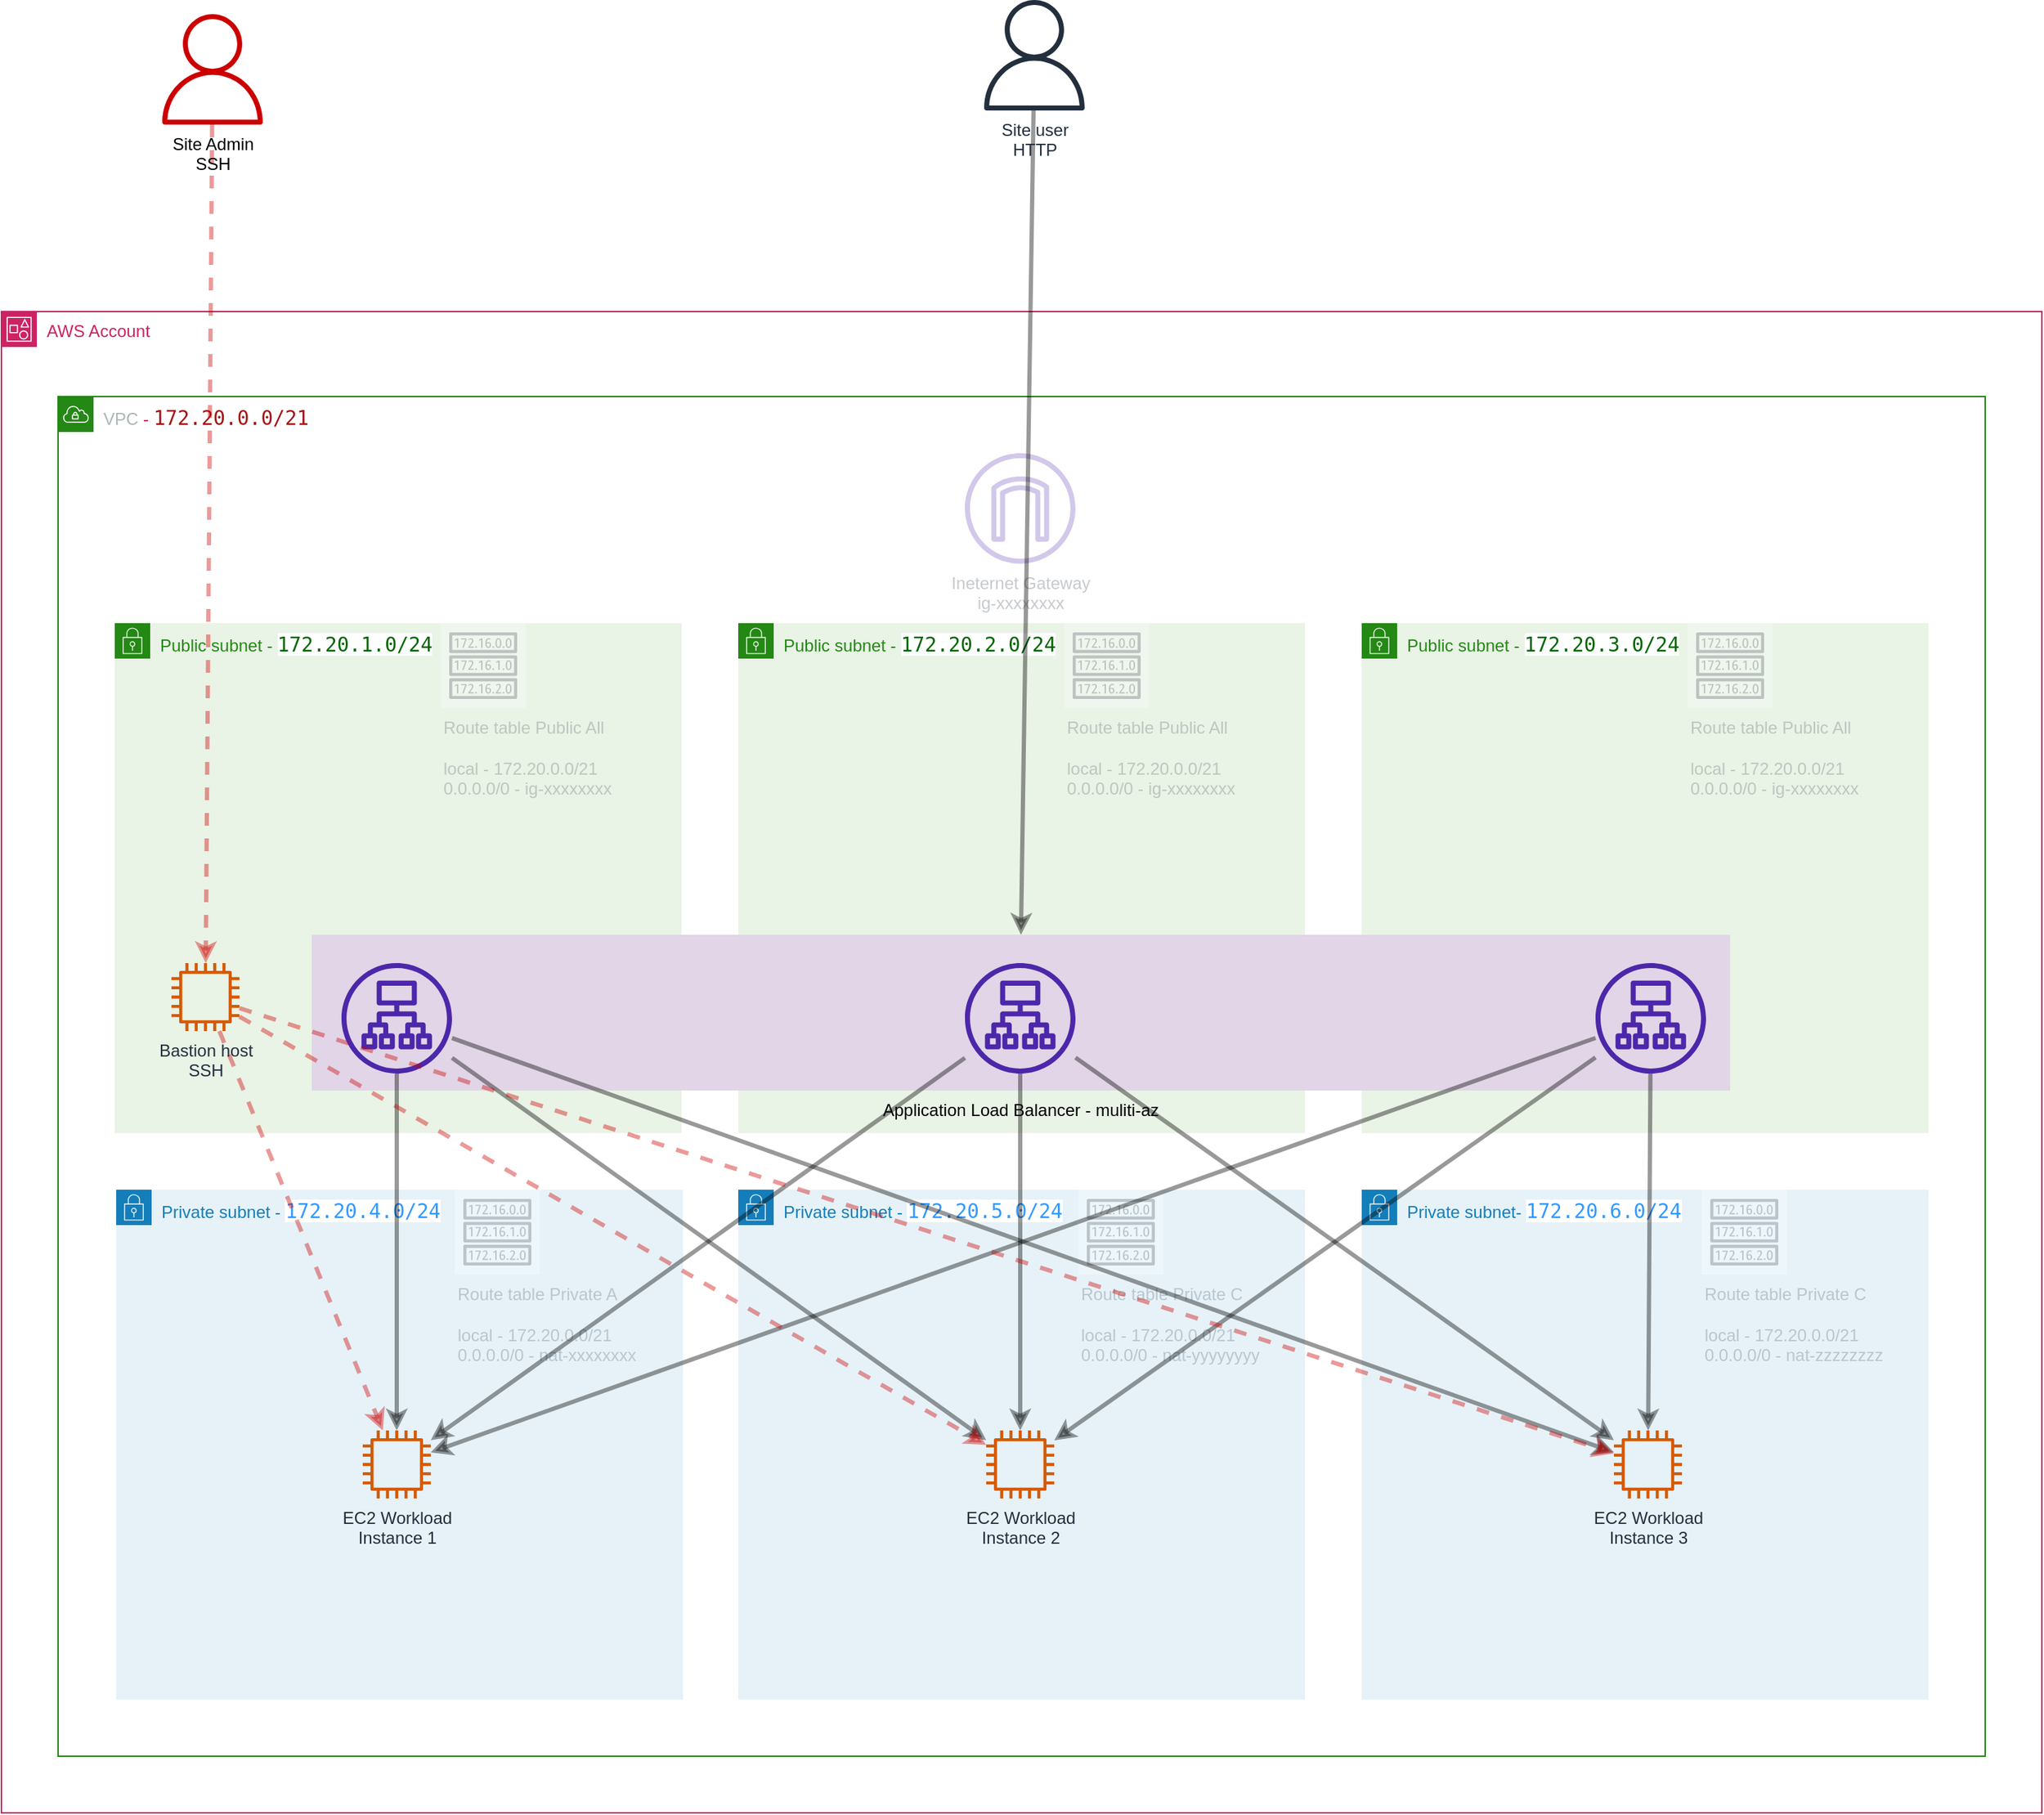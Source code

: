 <mxfile>
    <diagram id="nv1-fZtLTGLuRYKGbRFR" name="Page-1">
        <mxGraphModel dx="1683" dy="2942" grid="1" gridSize="10" guides="1" tooltips="1" connect="1" arrows="1" fold="1" page="1" pageScale="1" pageWidth="2336" pageHeight="1654" math="0" shadow="0">
            <root>
                <mxCell id="0"/>
                <mxCell id="1" value="AWS Account" style="locked=1;" parent="0"/>
                <mxCell id="4" value="AWS Account" style="points=[[0,0],[0.25,0],[0.5,0],[0.75,0],[1,0],[1,0.25],[1,0.5],[1,0.75],[1,1],[0.75,1],[0.5,1],[0.25,1],[0,1],[0,0.75],[0,0.5],[0,0.25]];outlineConnect=0;gradientColor=none;html=1;whiteSpace=wrap;fontSize=12;fontStyle=0;container=1;pointerEvents=0;collapsible=0;recursiveResize=0;shape=mxgraph.aws4.group;grIcon=mxgraph.aws4.group_account;strokeColor=#CD2264;fillColor=none;verticalAlign=top;align=left;spacingLeft=30;fontColor=#CD2264;dashed=0;" parent="1" vertex="1">
                    <mxGeometry x="120" y="-100" width="1440" height="1060" as="geometry"/>
                </mxCell>
                <mxCell id="58" value="VPC" style="locked=1;" parent="0"/>
                <mxCell id="60" value="VPC&lt;span style=&quot;color: rgb(205, 34, 100);&quot;&gt;&amp;nbsp;-&amp;nbsp;&lt;/span&gt;&lt;span style=&quot;border-color: var(--border-color); color: rgb(163, 21, 21); background-color: rgb(255, 255, 255); font-family: &amp;quot;Droid Sans Mono&amp;quot;, &amp;quot;monospace&amp;quot;, monospace; font-size: 14px;&quot;&gt;172.20.0.0/21&lt;/span&gt;" style="points=[[0,0],[0.25,0],[0.5,0],[0.75,0],[1,0],[1,0.25],[1,0.5],[1,0.75],[1,1],[0.75,1],[0.5,1],[0.25,1],[0,1],[0,0.75],[0,0.5],[0,0.25]];outlineConnect=0;gradientColor=none;html=1;whiteSpace=wrap;fontSize=12;fontStyle=0;container=1;pointerEvents=0;collapsible=0;recursiveResize=0;shape=mxgraph.aws4.group;grIcon=mxgraph.aws4.group_vpc;strokeColor=#248814;fillColor=none;verticalAlign=top;align=left;spacingLeft=30;fontColor=#AAB7B8;dashed=0;" vertex="1" parent="58">
                    <mxGeometry x="160" y="-40" width="1360" height="960" as="geometry"/>
                </mxCell>
                <mxCell id="61" value="Subnets" style="locked=1;" parent="0"/>
                <mxCell id="65" value="Public subnet -&amp;nbsp;&lt;span style=&quot;background-color: rgb(255, 255, 255); font-family: &amp;quot;Droid Sans Mono&amp;quot;, &amp;quot;monospace&amp;quot;, monospace; font-size: 14px;&quot;&gt;&lt;font color=&quot;#006600&quot;&gt;172.20.1.0/24&lt;/font&gt;&lt;/span&gt;" style="points=[[0,0],[0.25,0],[0.5,0],[0.75,0],[1,0],[1,0.25],[1,0.5],[1,0.75],[1,1],[0.75,1],[0.5,1],[0.25,1],[0,1],[0,0.75],[0,0.5],[0,0.25]];outlineConnect=0;gradientColor=none;html=1;whiteSpace=wrap;fontSize=12;fontStyle=0;container=1;pointerEvents=0;collapsible=0;recursiveResize=0;shape=mxgraph.aws4.group;grIcon=mxgraph.aws4.group_security_group;grStroke=0;strokeColor=#248814;fillColor=#E9F3E6;verticalAlign=top;align=left;spacingLeft=30;fontColor=#248814;dashed=0;" vertex="1" parent="61">
                    <mxGeometry x="200" y="120" width="400" height="360" as="geometry"/>
                </mxCell>
                <mxCell id="67" value="Public subnet -&amp;nbsp;&lt;span style=&quot;background-color: rgb(255, 255, 255); font-family: &amp;quot;Droid Sans Mono&amp;quot;, &amp;quot;monospace&amp;quot;, monospace; font-size: 14px;&quot;&gt;&lt;font color=&quot;#006600&quot;&gt;172.20.2.0/24&lt;/font&gt;&lt;/span&gt;" style="points=[[0,0],[0.25,0],[0.5,0],[0.75,0],[1,0],[1,0.25],[1,0.5],[1,0.75],[1,1],[0.75,1],[0.5,1],[0.25,1],[0,1],[0,0.75],[0,0.5],[0,0.25]];outlineConnect=0;gradientColor=none;html=1;whiteSpace=wrap;fontSize=12;fontStyle=0;container=1;pointerEvents=0;collapsible=0;recursiveResize=0;shape=mxgraph.aws4.group;grIcon=mxgraph.aws4.group_security_group;grStroke=0;strokeColor=#248814;fillColor=#E9F3E6;verticalAlign=top;align=left;spacingLeft=30;fontColor=#248814;dashed=0;" vertex="1" parent="61">
                    <mxGeometry x="640" y="120" width="400" height="360" as="geometry"/>
                </mxCell>
                <mxCell id="71" value="Public subnet -&amp;nbsp;&lt;span style=&quot;background-color: rgb(255, 255, 255); font-family: &amp;quot;Droid Sans Mono&amp;quot;, &amp;quot;monospace&amp;quot;, monospace; font-size: 14px;&quot;&gt;&lt;font color=&quot;#006600&quot;&gt;172.20.3.0/24&lt;/font&gt;&lt;/span&gt;" style="points=[[0,0],[0.25,0],[0.5,0],[0.75,0],[1,0],[1,0.25],[1,0.5],[1,0.75],[1,1],[0.75,1],[0.5,1],[0.25,1],[0,1],[0,0.75],[0,0.5],[0,0.25]];outlineConnect=0;gradientColor=none;html=1;whiteSpace=wrap;fontSize=12;fontStyle=0;container=1;pointerEvents=0;collapsible=0;recursiveResize=0;shape=mxgraph.aws4.group;grIcon=mxgraph.aws4.group_security_group;grStroke=0;strokeColor=#248814;fillColor=#E9F3E6;verticalAlign=top;align=left;spacingLeft=30;fontColor=#248814;dashed=0;" vertex="1" parent="61">
                    <mxGeometry x="1080" y="120" width="400" height="360" as="geometry"/>
                </mxCell>
                <mxCell id="72" value="Private subnet -&amp;nbsp;&lt;span style=&quot;background-color: rgb(255, 255, 255); font-family: &amp;quot;Droid Sans Mono&amp;quot;, &amp;quot;monospace&amp;quot;, monospace; font-size: 14px;&quot;&gt;&lt;font color=&quot;#3399ff&quot;&gt;172.20.4.0/24&lt;/font&gt;&lt;/span&gt;" style="points=[[0,0],[0.25,0],[0.5,0],[0.75,0],[1,0],[1,0.25],[1,0.5],[1,0.75],[1,1],[0.75,1],[0.5,1],[0.25,1],[0,1],[0,0.75],[0,0.5],[0,0.25]];outlineConnect=0;gradientColor=none;html=1;whiteSpace=wrap;fontSize=12;fontStyle=0;container=1;pointerEvents=0;collapsible=0;recursiveResize=0;shape=mxgraph.aws4.group;grIcon=mxgraph.aws4.group_security_group;grStroke=0;strokeColor=#147EBA;fillColor=#E6F2F8;verticalAlign=top;align=left;spacingLeft=30;fontColor=#147EBA;dashed=0;" vertex="1" parent="61">
                    <mxGeometry x="201" y="520" width="400" height="360" as="geometry"/>
                </mxCell>
                <mxCell id="73" value="Private subnet-&amp;nbsp;&lt;span style=&quot;background-color: rgb(255, 255, 255); font-family: &amp;quot;Droid Sans Mono&amp;quot;, &amp;quot;monospace&amp;quot;, monospace; font-size: 14px;&quot;&gt;&lt;font color=&quot;#3399ff&quot;&gt;172.20.6.0/24&lt;/font&gt;&lt;/span&gt;" style="points=[[0,0],[0.25,0],[0.5,0],[0.75,0],[1,0],[1,0.25],[1,0.5],[1,0.75],[1,1],[0.75,1],[0.5,1],[0.25,1],[0,1],[0,0.75],[0,0.5],[0,0.25]];outlineConnect=0;gradientColor=none;html=1;whiteSpace=wrap;fontSize=12;fontStyle=0;container=1;pointerEvents=0;collapsible=0;recursiveResize=0;shape=mxgraph.aws4.group;grIcon=mxgraph.aws4.group_security_group;grStroke=0;strokeColor=#147EBA;fillColor=#E6F2F8;verticalAlign=top;align=left;spacingLeft=30;fontColor=#147EBA;dashed=0;" vertex="1" parent="61">
                    <mxGeometry x="1080" y="520" width="400" height="360" as="geometry"/>
                </mxCell>
                <mxCell id="74" value="Private subnet -&amp;nbsp;&lt;span style=&quot;background-color: rgb(255, 255, 255); font-family: &amp;quot;Droid Sans Mono&amp;quot;, &amp;quot;monospace&amp;quot;, monospace; font-size: 14px;&quot;&gt;&lt;font color=&quot;#3399ff&quot;&gt;172.20.5.0/24&lt;/font&gt;&lt;/span&gt;" style="points=[[0,0],[0.25,0],[0.5,0],[0.75,0],[1,0],[1,0.25],[1,0.5],[1,0.75],[1,1],[0.75,1],[0.5,1],[0.25,1],[0,1],[0,0.75],[0,0.5],[0,0.25]];outlineConnect=0;gradientColor=none;html=1;whiteSpace=wrap;fontSize=12;fontStyle=0;container=1;pointerEvents=0;collapsible=0;recursiveResize=0;shape=mxgraph.aws4.group;grIcon=mxgraph.aws4.group_security_group;grStroke=0;strokeColor=#147EBA;fillColor=#E6F2F8;verticalAlign=top;align=left;spacingLeft=30;fontColor=#147EBA;dashed=0;" vertex="1" parent="61">
                    <mxGeometry x="640" y="520" width="400" height="360" as="geometry"/>
                </mxCell>
                <mxCell id="75" value="Internet Gateway" style="locked=1;" parent="0" visible="0"/>
                <mxCell id="77" value="Ineternet Gateway&lt;br&gt;ig-xxxxxxxx" style="sketch=0;outlineConnect=0;fontColor=#232F3E;gradientColor=none;fillColor=#4D27AA;strokeColor=none;dashed=0;verticalLabelPosition=bottom;verticalAlign=top;align=center;html=1;fontSize=12;fontStyle=0;aspect=fixed;pointerEvents=1;shape=mxgraph.aws4.internet_gateway;" vertex="1" parent="75">
                    <mxGeometry x="800" width="78" height="78" as="geometry"/>
                </mxCell>
                <mxCell id="130" value="Internet Gateway 25%" parent="0"/>
                <mxCell id="131" value="Ineternet Gateway&lt;br&gt;ig-xxxxxxxx" style="sketch=0;outlineConnect=0;fontColor=#232F3E;gradientColor=none;fillColor=#4D27AA;strokeColor=none;dashed=0;verticalLabelPosition=bottom;verticalAlign=top;align=center;html=1;fontSize=12;fontStyle=0;aspect=fixed;pointerEvents=1;shape=mxgraph.aws4.internet_gateway;opacity=25;textOpacity=25;" vertex="1" parent="130">
                    <mxGeometry x="800" width="78" height="78" as="geometry"/>
                </mxCell>
                <mxCell id="90" value="NAT gateway" style="locked=1;" parent="0" visible="0"/>
                <mxCell id="91" value="NAT Gateway&lt;br&gt;nat-xxxxxxxx" style="sketch=0;outlineConnect=0;fontColor=#232F3E;gradientColor=none;fillColor=#4D27AA;strokeColor=none;dashed=0;verticalLabelPosition=bottom;verticalAlign=top;align=center;html=1;fontSize=12;fontStyle=0;aspect=fixed;pointerEvents=1;shape=mxgraph.aws4.nat_gateway;" vertex="1" parent="90">
                    <mxGeometry x="240" y="240" width="78" height="78" as="geometry"/>
                </mxCell>
                <mxCell id="92" value="NAT Gateway&lt;br&gt;nat-yyyyyyyy" style="sketch=0;outlineConnect=0;fontColor=#232F3E;gradientColor=none;fillColor=#4D27AA;strokeColor=none;dashed=0;verticalLabelPosition=bottom;verticalAlign=top;align=center;html=1;fontSize=12;fontStyle=0;aspect=fixed;pointerEvents=1;shape=mxgraph.aws4.nat_gateway;" vertex="1" parent="90">
                    <mxGeometry x="680" y="240" width="78" height="78" as="geometry"/>
                </mxCell>
                <mxCell id="93" value="NAT gateway&lt;br&gt;nat-zzzzzzzz" style="sketch=0;outlineConnect=0;fontColor=#232F3E;gradientColor=none;fillColor=#4D27AA;strokeColor=none;dashed=0;verticalLabelPosition=bottom;verticalAlign=top;align=center;html=1;fontSize=12;fontStyle=0;aspect=fixed;pointerEvents=1;shape=mxgraph.aws4.nat_gateway;" vertex="1" parent="90">
                    <mxGeometry x="1110" y="240" width="78" height="78" as="geometry"/>
                </mxCell>
                <mxCell id="120" value="NAT Gateway 25%" style="locked=1;" parent="0" visible="0"/>
                <mxCell id="127" value="NAT Gateway&lt;br&gt;nat-xxxxxxxx" style="sketch=0;outlineConnect=0;fontColor=#232F3E;gradientColor=none;fillColor=#4D27AA;strokeColor=none;dashed=0;verticalLabelPosition=bottom;verticalAlign=top;align=center;html=1;fontSize=12;fontStyle=0;aspect=fixed;pointerEvents=1;shape=mxgraph.aws4.nat_gateway;textOpacity=25;opacity=25;" vertex="1" parent="120">
                    <mxGeometry x="240" y="240" width="78" height="78" as="geometry"/>
                </mxCell>
                <mxCell id="128" value="NAT Gateway&lt;br&gt;nat-yyyyyyyy" style="sketch=0;outlineConnect=0;fontColor=#232F3E;gradientColor=none;fillColor=#4D27AA;strokeColor=none;dashed=0;verticalLabelPosition=bottom;verticalAlign=top;align=center;html=1;fontSize=12;fontStyle=0;aspect=fixed;pointerEvents=1;shape=mxgraph.aws4.nat_gateway;textOpacity=25;opacity=25;" vertex="1" parent="120">
                    <mxGeometry x="680" y="240" width="78" height="78" as="geometry"/>
                </mxCell>
                <mxCell id="129" value="NAT gateway&lt;br&gt;nat-zzzzzzzz" style="sketch=0;outlineConnect=0;fontColor=#232F3E;gradientColor=none;fillColor=#4D27AA;strokeColor=none;dashed=0;verticalLabelPosition=bottom;verticalAlign=top;align=center;html=1;fontSize=12;fontStyle=0;aspect=fixed;pointerEvents=1;shape=mxgraph.aws4.nat_gateway;textOpacity=25;opacity=25;" vertex="1" parent="120">
                    <mxGeometry x="1110" y="240" width="78" height="78" as="geometry"/>
                </mxCell>
                <mxCell id="95" value="Route tables" style="locked=1;" parent="0" visible="0"/>
                <mxCell id="105" value="Route table Private C&lt;br&gt;&lt;br&gt;&lt;div style=&quot;&quot;&gt;&lt;span style=&quot;background-color: initial;&quot;&gt;local - 172.20.0.0/21&lt;/span&gt;&lt;/div&gt;&lt;div style=&quot;&quot;&gt;&lt;span style=&quot;background-color: initial;&quot;&gt;0.0.0.0/0 - nat-zzzzzzzz&lt;/span&gt;&lt;/div&gt;" style="sketch=0;outlineConnect=0;fontColor=#232F3E;gradientColor=none;strokeColor=#232F3E;fillColor=#ffffff;dashed=0;verticalLabelPosition=bottom;verticalAlign=top;align=left;html=1;fontSize=12;fontStyle=0;aspect=fixed;shape=mxgraph.aws4.resourceIcon;resIcon=mxgraph.aws4.route_table;" vertex="1" parent="95">
                    <mxGeometry x="1320" y="520" width="60" height="60" as="geometry"/>
                </mxCell>
                <mxCell id="106" value="Route table Private C&lt;br&gt;&lt;br&gt;&lt;div style=&quot;&quot;&gt;&lt;span style=&quot;background-color: initial;&quot;&gt;local - 172.20.0.0/21&lt;/span&gt;&lt;/div&gt;&lt;div style=&quot;&quot;&gt;&lt;span style=&quot;background-color: initial;&quot;&gt;0.0.0.0/0 - nat-yyyyyyyy&lt;/span&gt;&lt;/div&gt;" style="sketch=0;outlineConnect=0;fontColor=#232F3E;gradientColor=none;strokeColor=#232F3E;fillColor=#ffffff;dashed=0;verticalLabelPosition=bottom;verticalAlign=top;align=left;html=1;fontSize=12;fontStyle=0;aspect=fixed;shape=mxgraph.aws4.resourceIcon;resIcon=mxgraph.aws4.route_table;" vertex="1" parent="95">
                    <mxGeometry x="880" y="520" width="60" height="60" as="geometry"/>
                </mxCell>
                <mxCell id="107" value="Route table Private A&lt;br&gt;&lt;br&gt;&lt;div style=&quot;&quot;&gt;&lt;span style=&quot;background-color: initial;&quot;&gt;local - 172.20.0.0/21&lt;/span&gt;&lt;/div&gt;&lt;div style=&quot;&quot;&gt;&lt;span style=&quot;background-color: initial;&quot;&gt;0.0.0.0/0 - nat-xxxxxxxx&lt;/span&gt;&lt;/div&gt;" style="sketch=0;outlineConnect=0;fontColor=#232F3E;gradientColor=none;strokeColor=#232F3E;fillColor=#ffffff;dashed=0;verticalLabelPosition=bottom;verticalAlign=top;align=left;html=1;fontSize=12;fontStyle=0;aspect=fixed;shape=mxgraph.aws4.resourceIcon;resIcon=mxgraph.aws4.route_table;" vertex="1" parent="95">
                    <mxGeometry x="440" y="520" width="60" height="60" as="geometry"/>
                </mxCell>
                <mxCell id="108" value="Route table Public All&lt;br&gt;&lt;br&gt;&lt;div style=&quot;&quot;&gt;&lt;span style=&quot;background-color: initial;&quot;&gt;local - 172.20.0.0/21&lt;/span&gt;&lt;/div&gt;&lt;div style=&quot;&quot;&gt;&lt;span style=&quot;background-color: initial;&quot;&gt;0.0.0.0/0 - ig-xxxxxxxx&lt;/span&gt;&lt;/div&gt;" style="sketch=0;outlineConnect=0;fontColor=#232F3E;gradientColor=none;strokeColor=#232F3E;fillColor=#ffffff;dashed=0;verticalLabelPosition=bottom;verticalAlign=top;align=left;html=1;fontSize=12;fontStyle=0;aspect=fixed;shape=mxgraph.aws4.resourceIcon;resIcon=mxgraph.aws4.route_table;" vertex="1" parent="95">
                    <mxGeometry x="430" y="120" width="60" height="60" as="geometry"/>
                </mxCell>
                <mxCell id="109" value="Route table Public All&lt;br&gt;&lt;br&gt;&lt;div style=&quot;&quot;&gt;&lt;span style=&quot;background-color: initial;&quot;&gt;local - 172.20.0.0/21&lt;/span&gt;&lt;/div&gt;&lt;div style=&quot;&quot;&gt;&lt;span style=&quot;background-color: initial;&quot;&gt;0.0.0.0/0 - ig-xxxxxxxx&lt;/span&gt;&lt;/div&gt;" style="sketch=0;outlineConnect=0;fontColor=#232F3E;gradientColor=none;strokeColor=#232F3E;fillColor=#ffffff;dashed=0;verticalLabelPosition=bottom;verticalAlign=top;align=left;html=1;fontSize=12;fontStyle=0;aspect=fixed;shape=mxgraph.aws4.resourceIcon;resIcon=mxgraph.aws4.route_table;" vertex="1" parent="95">
                    <mxGeometry x="870" y="120" width="60" height="60" as="geometry"/>
                </mxCell>
                <mxCell id="110" value="Route table Public All&lt;br&gt;&lt;br&gt;&lt;div style=&quot;&quot;&gt;&lt;span style=&quot;background-color: initial;&quot;&gt;local - 172.20.0.0/21&lt;/span&gt;&lt;/div&gt;&lt;div style=&quot;&quot;&gt;&lt;span style=&quot;background-color: initial;&quot;&gt;0.0.0.0/0 - ig-xxxxxxxx&lt;/span&gt;&lt;/div&gt;" style="sketch=0;outlineConnect=0;fontColor=#232F3E;gradientColor=none;strokeColor=#232F3E;fillColor=#ffffff;dashed=0;verticalLabelPosition=bottom;verticalAlign=top;align=left;html=1;fontSize=12;fontStyle=0;aspect=fixed;shape=mxgraph.aws4.resourceIcon;resIcon=mxgraph.aws4.route_table;" vertex="1" parent="95">
                    <mxGeometry x="1310" y="120" width="60" height="60" as="geometry"/>
                </mxCell>
                <mxCell id="111" value="Route tables 25%" style="locked=1;" parent="0"/>
                <mxCell id="112" value="Route table Private C&lt;br&gt;&lt;br&gt;&lt;div style=&quot;&quot;&gt;&lt;span style=&quot;background-color: initial;&quot;&gt;local - 172.20.0.0/21&lt;/span&gt;&lt;/div&gt;&lt;div style=&quot;&quot;&gt;&lt;span style=&quot;background-color: initial;&quot;&gt;0.0.0.0/0 - nat-zzzzzzzz&lt;/span&gt;&lt;/div&gt;" style="sketch=0;outlineConnect=0;fontColor=#232F3E;gradientColor=none;strokeColor=#232F3E;fillColor=#ffffff;dashed=0;verticalLabelPosition=bottom;verticalAlign=top;align=left;html=1;fontSize=12;fontStyle=0;aspect=fixed;shape=mxgraph.aws4.resourceIcon;resIcon=mxgraph.aws4.route_table;textOpacity=22;opacity=25;" vertex="1" parent="111">
                    <mxGeometry x="1320" y="520" width="60" height="60" as="geometry"/>
                </mxCell>
                <mxCell id="113" value="Route table Private C&lt;br&gt;&lt;br&gt;&lt;div style=&quot;&quot;&gt;&lt;span style=&quot;background-color: initial;&quot;&gt;local - 172.20.0.0/21&lt;/span&gt;&lt;/div&gt;&lt;div style=&quot;&quot;&gt;&lt;span style=&quot;background-color: initial;&quot;&gt;0.0.0.0/0 - nat-yyyyyyyy&lt;/span&gt;&lt;/div&gt;" style="sketch=0;outlineConnect=0;fontColor=#232F3E;gradientColor=none;strokeColor=#232F3E;fillColor=#ffffff;dashed=0;verticalLabelPosition=bottom;verticalAlign=top;align=left;html=1;fontSize=12;fontStyle=0;aspect=fixed;shape=mxgraph.aws4.resourceIcon;resIcon=mxgraph.aws4.route_table;textOpacity=22;opacity=25;" vertex="1" parent="111">
                    <mxGeometry x="880" y="520" width="60" height="60" as="geometry"/>
                </mxCell>
                <mxCell id="114" value="Route table Private A&lt;br&gt;&lt;br&gt;&lt;div style=&quot;&quot;&gt;&lt;span style=&quot;background-color: initial;&quot;&gt;local - 172.20.0.0/21&lt;/span&gt;&lt;/div&gt;&lt;div style=&quot;&quot;&gt;&lt;span style=&quot;background-color: initial;&quot;&gt;0.0.0.0/0 - nat-xxxxxxxx&lt;/span&gt;&lt;/div&gt;" style="sketch=0;outlineConnect=0;fontColor=#232F3E;gradientColor=none;strokeColor=#232F3E;fillColor=#ffffff;dashed=0;verticalLabelPosition=bottom;verticalAlign=top;align=left;html=1;fontSize=12;fontStyle=0;aspect=fixed;shape=mxgraph.aws4.resourceIcon;resIcon=mxgraph.aws4.route_table;textOpacity=22;opacity=25;" vertex="1" parent="111">
                    <mxGeometry x="440" y="520" width="60" height="60" as="geometry"/>
                </mxCell>
                <mxCell id="115" value="Route table Public All&lt;br&gt;&lt;br&gt;&lt;div style=&quot;&quot;&gt;&lt;span style=&quot;background-color: initial;&quot;&gt;local - 172.20.0.0/21&lt;/span&gt;&lt;/div&gt;&lt;div style=&quot;&quot;&gt;&lt;span style=&quot;background-color: initial;&quot;&gt;0.0.0.0/0 - ig-xxxxxxxx&lt;/span&gt;&lt;/div&gt;" style="sketch=0;outlineConnect=0;fontColor=#232F3E;gradientColor=none;strokeColor=#232F3E;fillColor=#ffffff;dashed=0;verticalLabelPosition=bottom;verticalAlign=top;align=left;html=1;fontSize=12;fontStyle=0;aspect=fixed;shape=mxgraph.aws4.resourceIcon;resIcon=mxgraph.aws4.route_table;textOpacity=22;opacity=25;" vertex="1" parent="111">
                    <mxGeometry x="430" y="120" width="60" height="60" as="geometry"/>
                </mxCell>
                <mxCell id="116" value="Route table Public All&lt;br&gt;&lt;br&gt;&lt;div style=&quot;&quot;&gt;&lt;span style=&quot;background-color: initial;&quot;&gt;local - 172.20.0.0/21&lt;/span&gt;&lt;/div&gt;&lt;div style=&quot;&quot;&gt;&lt;span style=&quot;background-color: initial;&quot;&gt;0.0.0.0/0 - ig-xxxxxxxx&lt;/span&gt;&lt;/div&gt;" style="sketch=0;outlineConnect=0;fontColor=#232F3E;gradientColor=none;strokeColor=#232F3E;fillColor=#ffffff;dashed=0;verticalLabelPosition=bottom;verticalAlign=top;align=left;html=1;fontSize=12;fontStyle=0;aspect=fixed;shape=mxgraph.aws4.resourceIcon;resIcon=mxgraph.aws4.route_table;textOpacity=22;opacity=25;" vertex="1" parent="111">
                    <mxGeometry x="870" y="120" width="60" height="60" as="geometry"/>
                </mxCell>
                <mxCell id="117" value="Route table Public All&lt;br&gt;&lt;br&gt;&lt;div style=&quot;&quot;&gt;&lt;span style=&quot;background-color: initial;&quot;&gt;local - 172.20.0.0/21&lt;/span&gt;&lt;/div&gt;&lt;div style=&quot;&quot;&gt;&lt;span style=&quot;background-color: initial;&quot;&gt;0.0.0.0/0 - ig-xxxxxxxx&lt;/span&gt;&lt;/div&gt;" style="sketch=0;outlineConnect=0;fontColor=#232F3E;gradientColor=none;strokeColor=#232F3E;fillColor=#ffffff;dashed=0;verticalLabelPosition=bottom;verticalAlign=top;align=left;html=1;fontSize=12;fontStyle=0;aspect=fixed;shape=mxgraph.aws4.resourceIcon;resIcon=mxgraph.aws4.route_table;textOpacity=22;opacity=25;" vertex="1" parent="111">
                    <mxGeometry x="1310" y="120" width="60" height="60" as="geometry"/>
                </mxCell>
                <mxCell id="133" value="EC2" style="" parent="0"/>
                <mxCell id="135" value="EC2 Workload&lt;br&gt;Instance 1" style="sketch=0;outlineConnect=0;fontColor=#232F3E;gradientColor=none;fillColor=#D45B07;strokeColor=none;dashed=0;verticalLabelPosition=bottom;verticalAlign=top;align=center;html=1;fontSize=12;fontStyle=0;aspect=fixed;pointerEvents=1;shape=mxgraph.aws4.instance2;" vertex="1" parent="133">
                    <mxGeometry x="375" y="690" width="48" height="48" as="geometry"/>
                </mxCell>
                <mxCell id="136" value="EC2 Workload&lt;br&gt;Instance 2" style="sketch=0;outlineConnect=0;fontColor=#232F3E;gradientColor=none;fillColor=#D45B07;strokeColor=none;dashed=0;verticalLabelPosition=bottom;verticalAlign=top;align=center;html=1;fontSize=12;fontStyle=0;aspect=fixed;pointerEvents=1;shape=mxgraph.aws4.instance2;" vertex="1" parent="133">
                    <mxGeometry x="815" y="690" width="48" height="48" as="geometry"/>
                </mxCell>
                <mxCell id="137" value="EC2 Workload&lt;br&gt;Instance 3" style="sketch=0;outlineConnect=0;fontColor=#232F3E;gradientColor=none;fillColor=#D45B07;strokeColor=none;dashed=0;verticalLabelPosition=bottom;verticalAlign=top;align=center;html=1;fontSize=12;fontStyle=0;aspect=fixed;pointerEvents=1;shape=mxgraph.aws4.instance2;" vertex="1" parent="133">
                    <mxGeometry x="1258" y="690" width="48" height="48" as="geometry"/>
                </mxCell>
                <mxCell id="141" value="Applicaiton Load Balancer" style="" parent="0"/>
                <mxCell id="145" value="Application Load Balancer - muliti-az" style="rounded=0;whiteSpace=wrap;html=1;fillColor=#e1d5e7;strokeColor=none;labelPosition=center;verticalLabelPosition=bottom;align=center;verticalAlign=top;" vertex="1" parent="141">
                    <mxGeometry x="339" y="340" width="1001" height="110" as="geometry"/>
                </mxCell>
                <mxCell id="142" value="" style="sketch=0;outlineConnect=0;fontColor=#232F3E;gradientColor=none;fillColor=#4D27AA;strokeColor=none;dashed=0;verticalLabelPosition=bottom;verticalAlign=top;align=center;html=1;fontSize=12;fontStyle=0;aspect=fixed;pointerEvents=1;shape=mxgraph.aws4.application_load_balancer;" vertex="1" parent="141">
                    <mxGeometry x="360" y="360" width="78" height="78" as="geometry"/>
                </mxCell>
                <mxCell id="143" value="" style="sketch=0;outlineConnect=0;fontColor=#232F3E;gradientColor=none;fillColor=#4D27AA;strokeColor=none;dashed=0;verticalLabelPosition=bottom;verticalAlign=top;align=center;html=1;fontSize=12;fontStyle=0;aspect=fixed;pointerEvents=1;shape=mxgraph.aws4.application_load_balancer;" vertex="1" parent="141">
                    <mxGeometry x="1245" y="360" width="78" height="78" as="geometry"/>
                </mxCell>
                <mxCell id="144" value="" style="sketch=0;outlineConnect=0;fontColor=#232F3E;gradientColor=none;fillColor=#4D27AA;strokeColor=none;dashed=0;verticalLabelPosition=bottom;verticalAlign=top;align=center;html=1;fontSize=12;fontStyle=0;aspect=fixed;pointerEvents=1;shape=mxgraph.aws4.application_load_balancer;" vertex="1" parent="141">
                    <mxGeometry x="800" y="360" width="78" height="78" as="geometry"/>
                </mxCell>
                <mxCell id="148" value="User traffic" style="locked=1;" parent="0"/>
                <mxCell id="150" style="edgeStyle=none;html=1;entryX=0.5;entryY=0;entryDx=0;entryDy=0;fontColor=#3399FF;strokeWidth=3;opacity=40;" edge="1" parent="148" source="149" target="145">
                    <mxGeometry relative="1" as="geometry"/>
                </mxCell>
                <mxCell id="149" value="Site user&lt;br&gt;HTTP" style="sketch=0;outlineConnect=0;fontColor=#232F3E;gradientColor=none;fillColor=#232F3D;strokeColor=none;dashed=0;verticalLabelPosition=bottom;verticalAlign=top;align=center;html=1;fontSize=12;fontStyle=0;aspect=fixed;pointerEvents=1;shape=mxgraph.aws4.user;" vertex="1" parent="148">
                    <mxGeometry x="810" y="-320" width="78" height="78" as="geometry"/>
                </mxCell>
                <mxCell id="151" style="html=1;strokeWidth=3;fontColor=#3399FF;opacity=40;" edge="1" parent="148" source="142" target="135">
                    <mxGeometry relative="1" as="geometry"/>
                </mxCell>
                <mxCell id="152" style="edgeStyle=none;html=1;strokeWidth=3;fontColor=#3399FF;opacity=40;" edge="1" parent="148" source="144" target="136">
                    <mxGeometry relative="1" as="geometry"/>
                </mxCell>
                <mxCell id="153" style="edgeStyle=none;html=1;strokeWidth=3;fontColor=#3399FF;opacity=40;" edge="1" parent="148" source="143" target="137">
                    <mxGeometry relative="1" as="geometry"/>
                </mxCell>
                <mxCell id="159" style="edgeStyle=none;html=1;strokeWidth=3;fontColor=#3399FF;opacity=40;" edge="1" parent="148" source="142" target="136">
                    <mxGeometry relative="1" as="geometry"/>
                </mxCell>
                <mxCell id="160" style="edgeStyle=none;html=1;strokeWidth=3;fontColor=#3399FF;opacity=40;" edge="1" parent="148" source="142" target="137">
                    <mxGeometry relative="1" as="geometry"/>
                </mxCell>
                <mxCell id="161" style="edgeStyle=none;html=1;strokeWidth=3;fontColor=#3399FF;opacity=40;" edge="1" parent="148" source="144" target="135">
                    <mxGeometry relative="1" as="geometry"/>
                </mxCell>
                <mxCell id="162" style="edgeStyle=none;html=1;strokeWidth=3;fontColor=#3399FF;opacity=40;" edge="1" parent="148" source="144" target="137">
                    <mxGeometry relative="1" as="geometry"/>
                </mxCell>
                <mxCell id="163" style="edgeStyle=none;html=1;strokeWidth=3;fontColor=#3399FF;opacity=40;" edge="1" parent="148" source="143" target="135">
                    <mxGeometry relative="1" as="geometry"/>
                </mxCell>
                <mxCell id="164" style="edgeStyle=none;html=1;strokeWidth=3;fontColor=#3399FF;opacity=40;" edge="1" parent="148" source="143" target="136">
                    <mxGeometry relative="1" as="geometry"/>
                </mxCell>
                <mxCell id="165" value="Bastion host" parent="0"/>
                <mxCell id="169" style="edgeStyle=none;html=1;strokeColor=#CC0000;strokeWidth=3;fontColor=#3399FF;opacity=40;dashed=1;" edge="1" parent="165" source="166" target="137">
                    <mxGeometry relative="1" as="geometry"/>
                </mxCell>
                <mxCell id="170" style="edgeStyle=none;html=1;strokeColor=#CC0000;strokeWidth=3;fontColor=#3399FF;opacity=40;dashed=1;" edge="1" parent="165" source="166" target="136">
                    <mxGeometry relative="1" as="geometry"/>
                </mxCell>
                <mxCell id="171" style="edgeStyle=none;html=1;strokeColor=#CC0000;strokeWidth=3;fontColor=#3399FF;opacity=40;dashed=1;" edge="1" parent="165" source="166" target="135">
                    <mxGeometry relative="1" as="geometry"/>
                </mxCell>
                <mxCell id="166" value="Bastion host&lt;br&gt;SSH" style="sketch=0;outlineConnect=0;fontColor=#232F3E;gradientColor=none;fillColor=#D45B07;strokeColor=none;dashed=0;verticalLabelPosition=bottom;verticalAlign=top;align=center;html=1;fontSize=12;fontStyle=0;aspect=fixed;pointerEvents=1;shape=mxgraph.aws4.instance2;" vertex="1" parent="165">
                    <mxGeometry x="240" y="360" width="48" height="48" as="geometry"/>
                </mxCell>
                <mxCell id="168" style="edgeStyle=none;html=1;strokeWidth=3;fontColor=#3399FF;opacity=40;strokeColor=#CC0000;dashed=1;" edge="1" parent="165" source="167" target="166">
                    <mxGeometry relative="1" as="geometry"/>
                </mxCell>
                <mxCell id="167" value="Site Admin&lt;br&gt;SSH" style="sketch=0;outlineConnect=0;fillColor=#CC0000;strokeColor=default;dashed=0;verticalLabelPosition=bottom;verticalAlign=top;align=center;html=1;fontSize=12;fontStyle=0;aspect=fixed;pointerEvents=1;shape=mxgraph.aws4.user;" vertex="1" parent="165">
                    <mxGeometry x="230" y="-310" width="78" height="78" as="geometry"/>
                </mxCell>
            </root>
        </mxGraphModel>
    </diagram>
</mxfile>